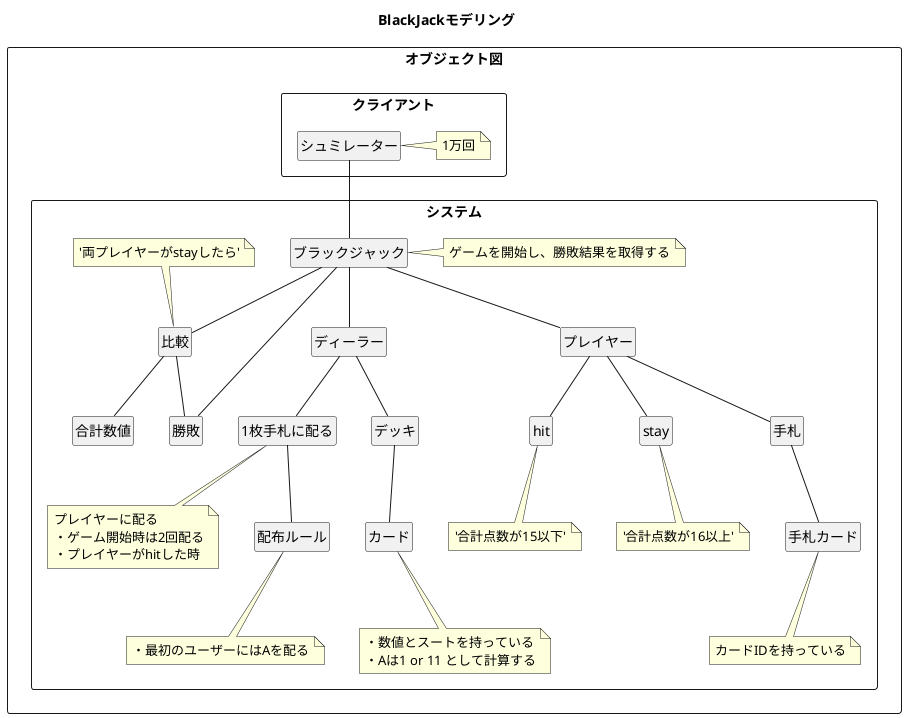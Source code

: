 @startuml
' left to right direction
title BlackJackモデリング

hide empty circle
hide empty members

rectangle オブジェクト図 {
  rectangle クライアント {
    class シュミレーター
    note right: 1万回
  }

  rectangle システム {
    class ブラックジャック
    note right of ブラックジャック
      ゲームを開始し、勝敗結果を取得する
    endnote
    class ディーラー
    class プレイヤー
    class デッキ
    class カード
    note bottom of カード
      ・数値とスートを持っている
      ・Aは1 or 11 として計算する
    endnote
    class 手札
    class 手札カード
    note bottom of 手札カード
      カードIDを持っている
    endnote
    class hit
    note bottom: '合計点数が15以下'
    class stay
    note bottom: '合計点数が16以上'
    class 合計数値
    class 比較
    note top: '両プレイヤーがstayしたら'
    class 勝敗

    class 1枚手札に配る
    note bottom of 1枚手札に配る
      プレイヤーに配る
      ・ゲーム開始時は2回配る
      ・プレイヤーがhitした時
    endnote
    class 配布ルール
    note bottom of 配布ルール
      ・最初のユーザーにはAを配る
    endnote
  }
  シュミレーター -- ブラックジャック
  ブラックジャック -- ディーラー
  ブラックジャック -- プレイヤー
  ブラックジャック -- 比較
  ブラックジャック -- 勝敗

  比較 -- 勝敗
  比較 -- 合計数値

  プレイヤー -- 手札
  プレイヤー -- hit
  プレイヤー -- stay

  ディーラー -- デッキ
  ディーラー -- 1枚手札に配る
  1枚手札に配る -- 配布ルール

  手札カード -up- 手札
  カード -up- デッキ
}

@enduml
